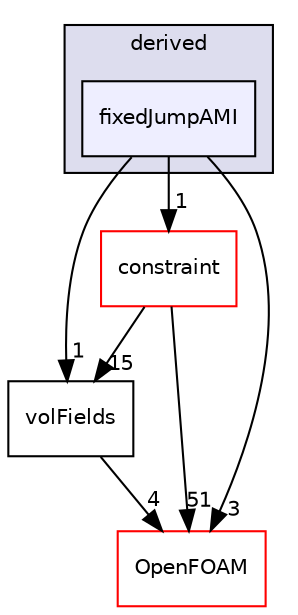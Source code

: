 digraph "src/finiteVolume/fields/fvPatchFields/derived/fixedJumpAMI" {
  bgcolor=transparent;
  compound=true
  node [ fontsize="10", fontname="Helvetica"];
  edge [ labelfontsize="10", labelfontname="Helvetica"];
  subgraph clusterdir_ece9aa6b5af9a7776a75b0c1993b0910 {
    graph [ bgcolor="#ddddee", pencolor="black", label="derived" fontname="Helvetica", fontsize="10", URL="dir_ece9aa6b5af9a7776a75b0c1993b0910.html"]
  dir_46210acd5fc09e56ba9cc6eea9acc32d [shape=box, label="fixedJumpAMI", style="filled", fillcolor="#eeeeff", pencolor="black", URL="dir_46210acd5fc09e56ba9cc6eea9acc32d.html"];
  }
  dir_dcf2f02ec1a1951cb48a5d6d97386405 [shape=box label="constraint" color="red" URL="dir_dcf2f02ec1a1951cb48a5d6d97386405.html"];
  dir_bd8bf7fa65467c460a50eacc456ce356 [shape=box label="volFields" URL="dir_bd8bf7fa65467c460a50eacc456ce356.html"];
  dir_c5473ff19b20e6ec4dfe5c310b3778a8 [shape=box label="OpenFOAM" color="red" URL="dir_c5473ff19b20e6ec4dfe5c310b3778a8.html"];
  dir_46210acd5fc09e56ba9cc6eea9acc32d->dir_dcf2f02ec1a1951cb48a5d6d97386405 [headlabel="1", labeldistance=1.5 headhref="dir_000971_000944.html"];
  dir_46210acd5fc09e56ba9cc6eea9acc32d->dir_bd8bf7fa65467c460a50eacc456ce356 [headlabel="1", labeldistance=1.5 headhref="dir_000971_001052.html"];
  dir_46210acd5fc09e56ba9cc6eea9acc32d->dir_c5473ff19b20e6ec4dfe5c310b3778a8 [headlabel="3", labeldistance=1.5 headhref="dir_000971_001887.html"];
  dir_dcf2f02ec1a1951cb48a5d6d97386405->dir_bd8bf7fa65467c460a50eacc456ce356 [headlabel="15", labeldistance=1.5 headhref="dir_000944_001052.html"];
  dir_dcf2f02ec1a1951cb48a5d6d97386405->dir_c5473ff19b20e6ec4dfe5c310b3778a8 [headlabel="51", labeldistance=1.5 headhref="dir_000944_001887.html"];
  dir_bd8bf7fa65467c460a50eacc456ce356->dir_c5473ff19b20e6ec4dfe5c310b3778a8 [headlabel="4", labeldistance=1.5 headhref="dir_001052_001887.html"];
}
